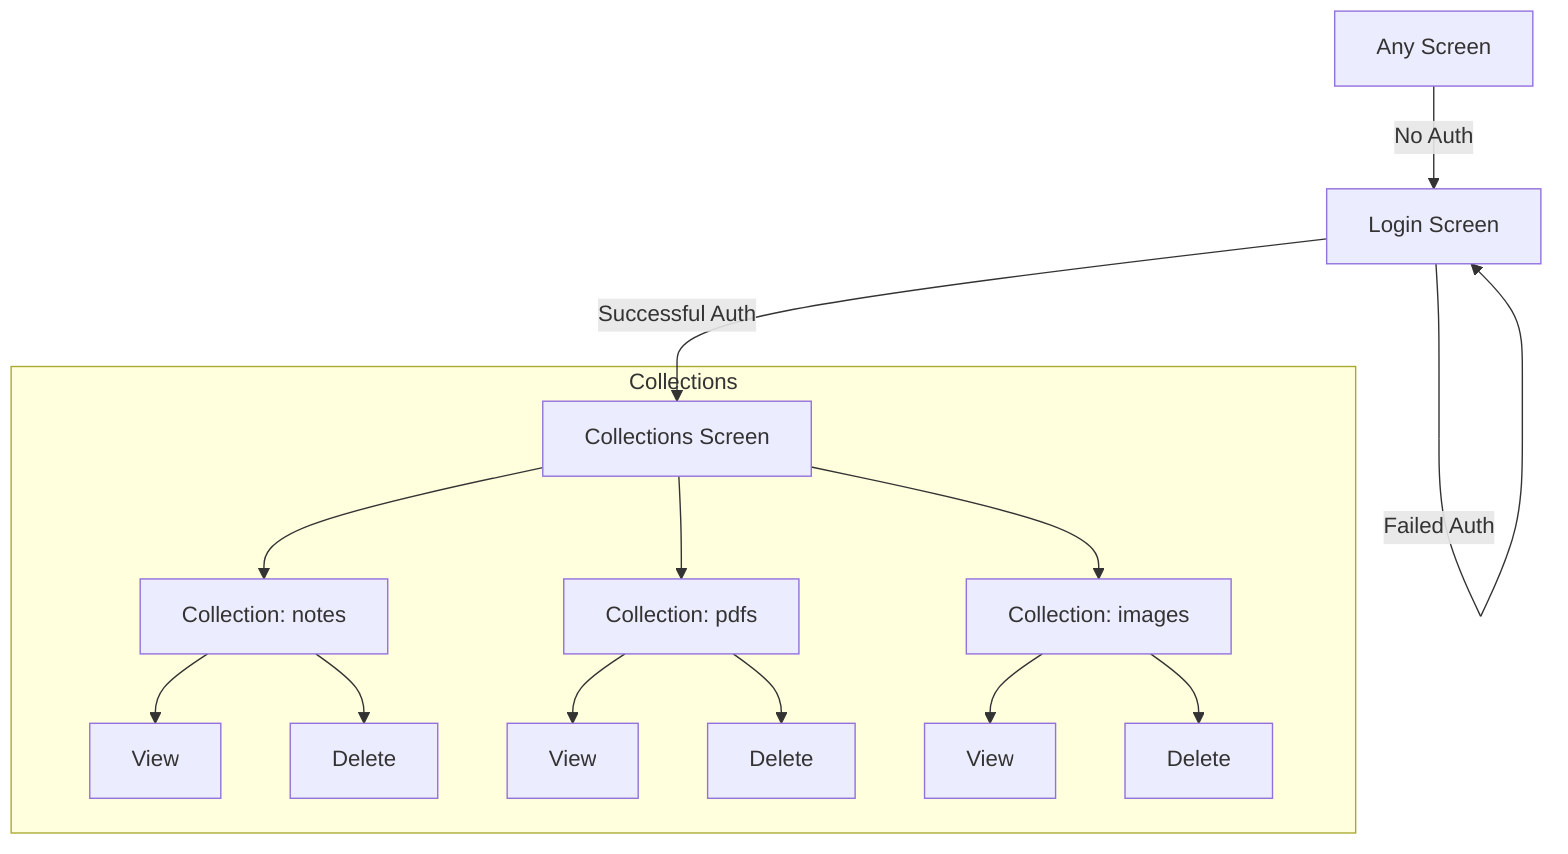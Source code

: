 graph TD
    %% Login Flow
    A[Login Screen] -->|Successful Auth| B[Collections Screen]
    A -->|Failed Auth| A

    %% Authentication Guard
    C[Any Screen] -->|No Auth| A

    %% Collections View
    subgraph Collections
        B --> D[Collection: notes]
        B --> E[Collection: pdfs]
        B --> F[Collection: images]

        %% Action buttons for each collection
        D --> G1[View] & H1[Delete]
        E --> G2[View] & H2[Delete]
        F --> G3[View] & H3[Delete]
    end